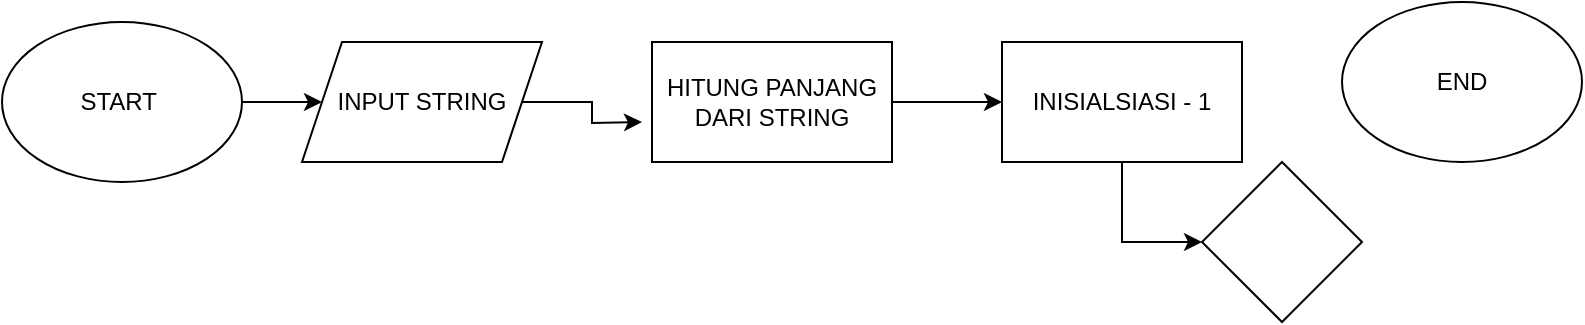 <mxfile version="20.0.1" type="device"><diagram id="CLNmTN0f9QYHfdyMaz-q" name="Page-1"><mxGraphModel dx="868" dy="393" grid="1" gridSize="10" guides="1" tooltips="1" connect="1" arrows="1" fold="1" page="1" pageScale="1" pageWidth="850" pageHeight="1100" math="0" shadow="0"><root><mxCell id="0"/><mxCell id="1" parent="0"/><mxCell id="P0_5RVVAhX8TIspvGyjy-7" style="edgeStyle=orthogonalEdgeStyle;rounded=0;orthogonalLoop=1;jettySize=auto;html=1;entryX=0;entryY=0.5;entryDx=0;entryDy=0;" edge="1" parent="1" source="P0_5RVVAhX8TIspvGyjy-1" target="P0_5RVVAhX8TIspvGyjy-3"><mxGeometry relative="1" as="geometry"/></mxCell><mxCell id="P0_5RVVAhX8TIspvGyjy-1" value="START&amp;nbsp;" style="ellipse;whiteSpace=wrap;html=1;" vertex="1" parent="1"><mxGeometry x="40" y="60" width="120" height="80" as="geometry"/></mxCell><mxCell id="P0_5RVVAhX8TIspvGyjy-2" value="END" style="ellipse;whiteSpace=wrap;html=1;" vertex="1" parent="1"><mxGeometry x="710" y="50" width="120" height="80" as="geometry"/></mxCell><mxCell id="P0_5RVVAhX8TIspvGyjy-8" style="edgeStyle=orthogonalEdgeStyle;rounded=0;orthogonalLoop=1;jettySize=auto;html=1;" edge="1" parent="1" source="P0_5RVVAhX8TIspvGyjy-3"><mxGeometry relative="1" as="geometry"><mxPoint x="360" y="110" as="targetPoint"/></mxGeometry></mxCell><mxCell id="P0_5RVVAhX8TIspvGyjy-3" value="INPUT STRING" style="shape=parallelogram;perimeter=parallelogramPerimeter;whiteSpace=wrap;html=1;fixedSize=1;" vertex="1" parent="1"><mxGeometry x="190" y="70" width="120" height="60" as="geometry"/></mxCell><mxCell id="P0_5RVVAhX8TIspvGyjy-9" style="edgeStyle=orthogonalEdgeStyle;rounded=0;orthogonalLoop=1;jettySize=auto;html=1;" edge="1" parent="1" source="P0_5RVVAhX8TIspvGyjy-4" target="P0_5RVVAhX8TIspvGyjy-6"><mxGeometry relative="1" as="geometry"/></mxCell><mxCell id="P0_5RVVAhX8TIspvGyjy-4" value="HITUNG PANJANG DARI STRING" style="rounded=0;whiteSpace=wrap;html=1;" vertex="1" parent="1"><mxGeometry x="365" y="70" width="120" height="60" as="geometry"/></mxCell><mxCell id="P0_5RVVAhX8TIspvGyjy-5" value="" style="rhombus;whiteSpace=wrap;html=1;" vertex="1" parent="1"><mxGeometry x="640" y="130" width="80" height="80" as="geometry"/></mxCell><mxCell id="P0_5RVVAhX8TIspvGyjy-10" style="edgeStyle=orthogonalEdgeStyle;rounded=0;orthogonalLoop=1;jettySize=auto;html=1;entryX=0;entryY=0.5;entryDx=0;entryDy=0;" edge="1" parent="1" source="P0_5RVVAhX8TIspvGyjy-6" target="P0_5RVVAhX8TIspvGyjy-5"><mxGeometry relative="1" as="geometry"/></mxCell><mxCell id="P0_5RVVAhX8TIspvGyjy-6" value="INISIALSIASI - 1" style="rounded=0;whiteSpace=wrap;html=1;" vertex="1" parent="1"><mxGeometry x="540" y="70" width="120" height="60" as="geometry"/></mxCell></root></mxGraphModel></diagram></mxfile>